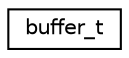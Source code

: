 digraph "Graphical Class Hierarchy"
{
 // INTERACTIVE_SVG=YES
 // LATEX_PDF_SIZE
  edge [fontname="Helvetica",fontsize="10",labelfontname="Helvetica",labelfontsize="10"];
  node [fontname="Helvetica",fontsize="10",shape=record];
  rankdir="LR";
  Node0 [label="buffer_t",height=0.2,width=0.4,color="black", fillcolor="white", style="filled",URL="$structbuffer__t.html",tooltip=" "];
}
